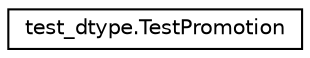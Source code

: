 digraph "Graphical Class Hierarchy"
{
 // LATEX_PDF_SIZE
  edge [fontname="Helvetica",fontsize="10",labelfontname="Helvetica",labelfontsize="10"];
  node [fontname="Helvetica",fontsize="10",shape=record];
  rankdir="LR";
  Node0 [label="test_dtype.TestPromotion",height=0.2,width=0.4,color="black", fillcolor="white", style="filled",URL="$classtest__dtype_1_1TestPromotion.html",tooltip=" "];
}
